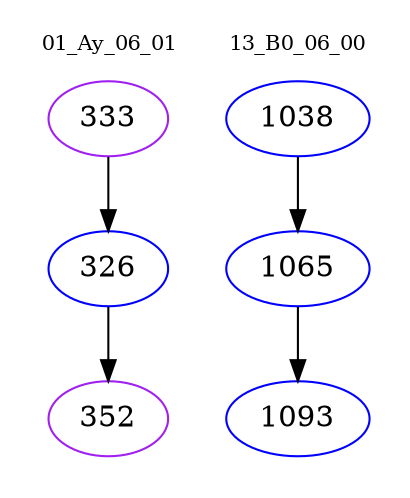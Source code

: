 digraph{
subgraph cluster_0 {
color = white
label = "01_Ay_06_01";
fontsize=10;
T0_333 [label="333", color="purple"]
T0_333 -> T0_326 [color="black"]
T0_326 [label="326", color="blue"]
T0_326 -> T0_352 [color="black"]
T0_352 [label="352", color="purple"]
}
subgraph cluster_1 {
color = white
label = "13_B0_06_00";
fontsize=10;
T1_1038 [label="1038", color="blue"]
T1_1038 -> T1_1065 [color="black"]
T1_1065 [label="1065", color="blue"]
T1_1065 -> T1_1093 [color="black"]
T1_1093 [label="1093", color="blue"]
}
}
